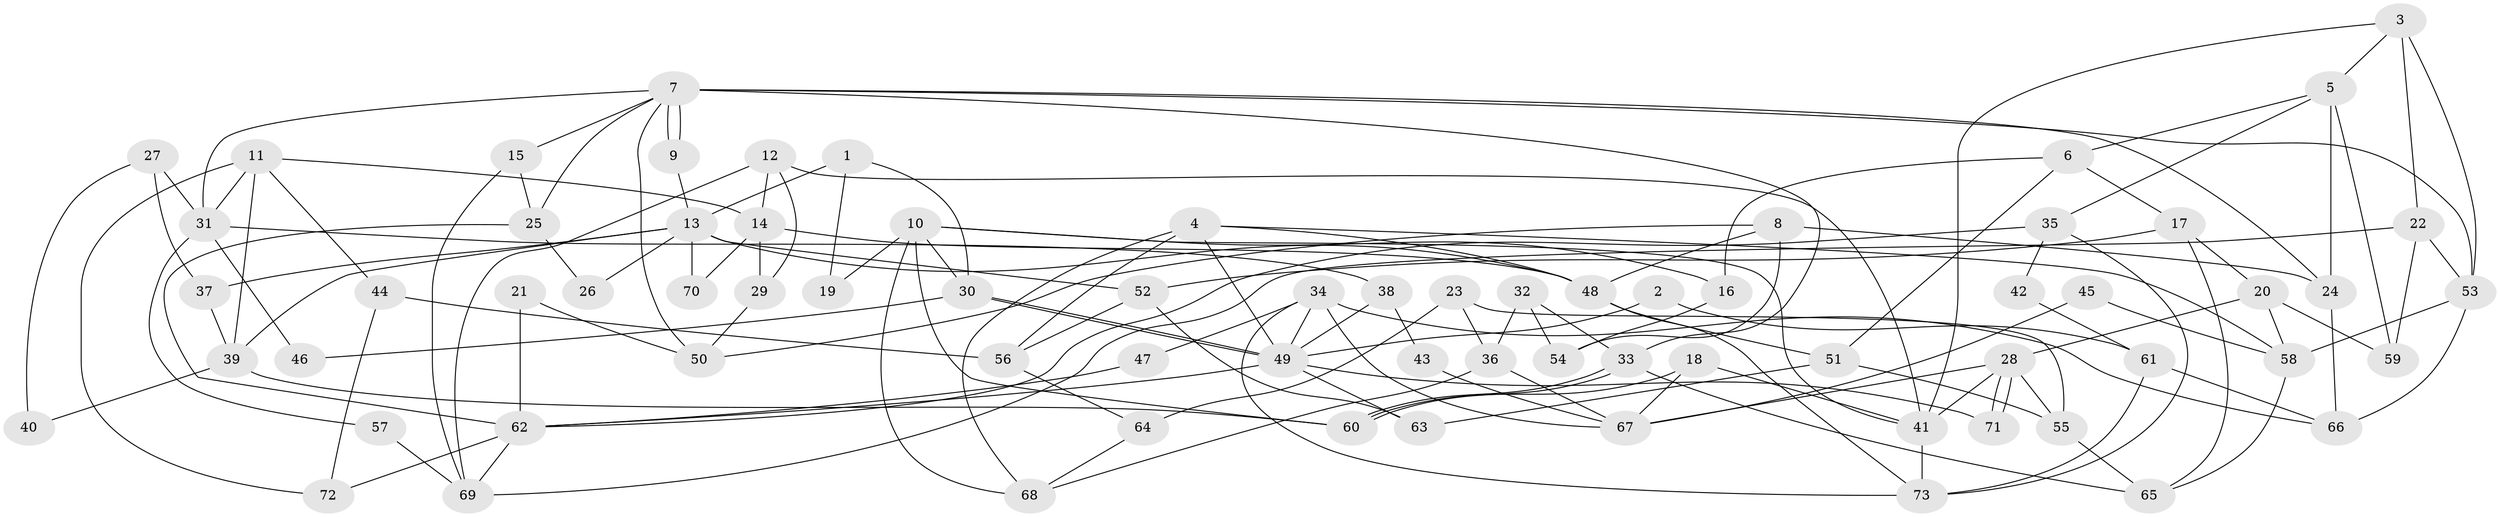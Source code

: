 // coarse degree distribution, {2: 0.21568627450980393, 5: 0.0784313725490196, 8: 0.058823529411764705, 6: 0.09803921568627451, 11: 0.0392156862745098, 4: 0.23529411764705882, 9: 0.0392156862745098, 3: 0.17647058823529413, 7: 0.058823529411764705}
// Generated by graph-tools (version 1.1) at 2025/18/03/04/25 18:18:54]
// undirected, 73 vertices, 146 edges
graph export_dot {
graph [start="1"]
  node [color=gray90,style=filled];
  1;
  2;
  3;
  4;
  5;
  6;
  7;
  8;
  9;
  10;
  11;
  12;
  13;
  14;
  15;
  16;
  17;
  18;
  19;
  20;
  21;
  22;
  23;
  24;
  25;
  26;
  27;
  28;
  29;
  30;
  31;
  32;
  33;
  34;
  35;
  36;
  37;
  38;
  39;
  40;
  41;
  42;
  43;
  44;
  45;
  46;
  47;
  48;
  49;
  50;
  51;
  52;
  53;
  54;
  55;
  56;
  57;
  58;
  59;
  60;
  61;
  62;
  63;
  64;
  65;
  66;
  67;
  68;
  69;
  70;
  71;
  72;
  73;
  1 -- 13;
  1 -- 30;
  1 -- 19;
  2 -- 61;
  2 -- 49;
  3 -- 22;
  3 -- 41;
  3 -- 5;
  3 -- 53;
  4 -- 58;
  4 -- 48;
  4 -- 49;
  4 -- 56;
  4 -- 68;
  5 -- 35;
  5 -- 6;
  5 -- 24;
  5 -- 59;
  6 -- 51;
  6 -- 16;
  6 -- 17;
  7 -- 9;
  7 -- 9;
  7 -- 53;
  7 -- 15;
  7 -- 24;
  7 -- 25;
  7 -- 31;
  7 -- 33;
  7 -- 50;
  8 -- 54;
  8 -- 24;
  8 -- 48;
  8 -- 50;
  9 -- 13;
  10 -- 41;
  10 -- 68;
  10 -- 16;
  10 -- 19;
  10 -- 30;
  10 -- 60;
  11 -- 44;
  11 -- 14;
  11 -- 31;
  11 -- 39;
  11 -- 72;
  12 -- 29;
  12 -- 41;
  12 -- 14;
  12 -- 69;
  13 -- 39;
  13 -- 52;
  13 -- 26;
  13 -- 37;
  13 -- 48;
  13 -- 70;
  14 -- 48;
  14 -- 29;
  14 -- 70;
  15 -- 25;
  15 -- 69;
  16 -- 54;
  17 -- 20;
  17 -- 52;
  17 -- 65;
  18 -- 67;
  18 -- 60;
  18 -- 41;
  20 -- 28;
  20 -- 59;
  20 -- 58;
  21 -- 50;
  21 -- 62;
  22 -- 53;
  22 -- 69;
  22 -- 59;
  23 -- 55;
  23 -- 36;
  23 -- 64;
  24 -- 66;
  25 -- 62;
  25 -- 26;
  27 -- 31;
  27 -- 37;
  27 -- 40;
  28 -- 71;
  28 -- 71;
  28 -- 41;
  28 -- 55;
  28 -- 67;
  29 -- 50;
  30 -- 49;
  30 -- 49;
  30 -- 46;
  31 -- 38;
  31 -- 46;
  31 -- 57;
  32 -- 36;
  32 -- 33;
  32 -- 54;
  33 -- 60;
  33 -- 60;
  33 -- 65;
  34 -- 66;
  34 -- 49;
  34 -- 47;
  34 -- 67;
  34 -- 73;
  35 -- 73;
  35 -- 62;
  35 -- 42;
  36 -- 67;
  36 -- 68;
  37 -- 39;
  38 -- 49;
  38 -- 43;
  39 -- 60;
  39 -- 40;
  41 -- 73;
  42 -- 61;
  43 -- 67;
  44 -- 56;
  44 -- 72;
  45 -- 67;
  45 -- 58;
  47 -- 62;
  48 -- 51;
  48 -- 73;
  49 -- 62;
  49 -- 63;
  49 -- 71;
  51 -- 55;
  51 -- 63;
  52 -- 63;
  52 -- 56;
  53 -- 58;
  53 -- 66;
  55 -- 65;
  56 -- 64;
  57 -- 69;
  58 -- 65;
  61 -- 73;
  61 -- 66;
  62 -- 69;
  62 -- 72;
  64 -- 68;
}

